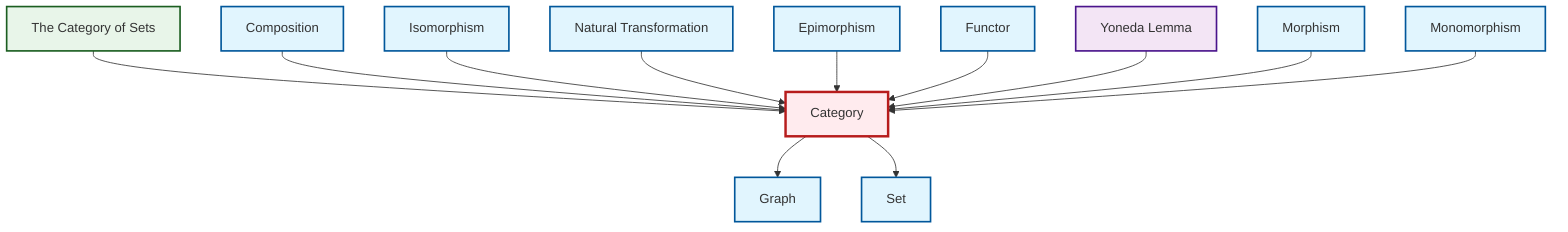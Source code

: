 graph TD
    classDef definition fill:#e1f5fe,stroke:#01579b,stroke-width:2px
    classDef theorem fill:#f3e5f5,stroke:#4a148c,stroke-width:2px
    classDef axiom fill:#fff3e0,stroke:#e65100,stroke-width:2px
    classDef example fill:#e8f5e9,stroke:#1b5e20,stroke-width:2px
    classDef current fill:#ffebee,stroke:#b71c1c,stroke-width:3px
    def-epimorphism["Epimorphism"]:::definition
    def-set["Set"]:::definition
    def-graph["Graph"]:::definition
    def-natural-transformation["Natural Transformation"]:::definition
    thm-yoneda["Yoneda Lemma"]:::theorem
    def-functor["Functor"]:::definition
    ex-set-category["The Category of Sets"]:::example
    def-isomorphism["Isomorphism"]:::definition
    def-composition["Composition"]:::definition
    def-category["Category"]:::definition
    def-morphism["Morphism"]:::definition
    def-monomorphism["Monomorphism"]:::definition
    ex-set-category --> def-category
    def-composition --> def-category
    def-isomorphism --> def-category
    def-category --> def-graph
    def-natural-transformation --> def-category
    def-epimorphism --> def-category
    def-functor --> def-category
    def-category --> def-set
    thm-yoneda --> def-category
    def-morphism --> def-category
    def-monomorphism --> def-category
    class def-category current